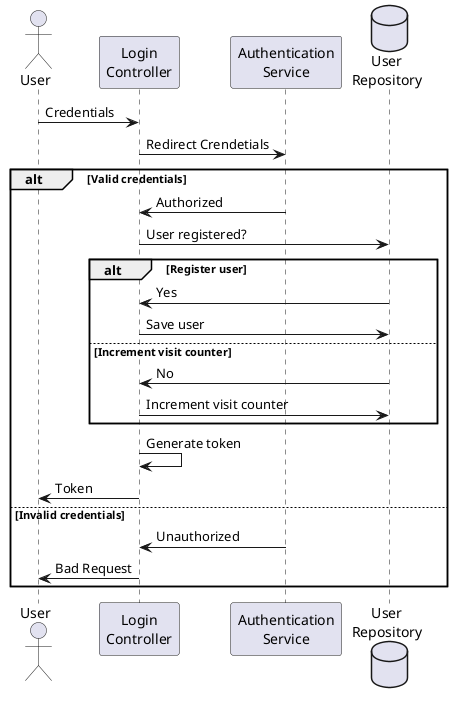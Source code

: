 @startuml Login Functionality

actor User
participant "Login\nController" as Controller
participant "Authentication\nService" as AuthService
database "User\nRepository" as UserRepo

User -> Controller: Credentials
Controller -> AuthService: Redirect Crendetials

alt Valid credentials

    AuthService -> Controller: Authorized
    Controller -> UserRepo: User registered?

    alt Register user

        UserRepo -> Controller: Yes
        Controller -> UserRepo: Save user

    else Increment visit counter

        UserRepo -> Controller: No
        Controller -> UserRepo: Increment visit counter

    end

    Controller -> Controller: Generate token
    Controller -> User: Token

else Invalid credentials

    AuthService -> Controller : Unauthorized
    Controller -> User: Bad Request

end

@enduml
